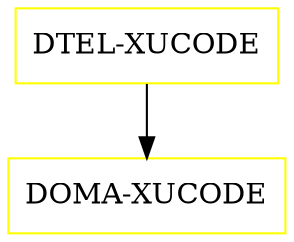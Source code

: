 digraph G {
  "DTEL-XUCODE" [shape=box,color=yellow];
  "DOMA-XUCODE" [shape=box,color=yellow,URL="./DOMA_XUCODE.html"];
  "DTEL-XUCODE" -> "DOMA-XUCODE";
}
